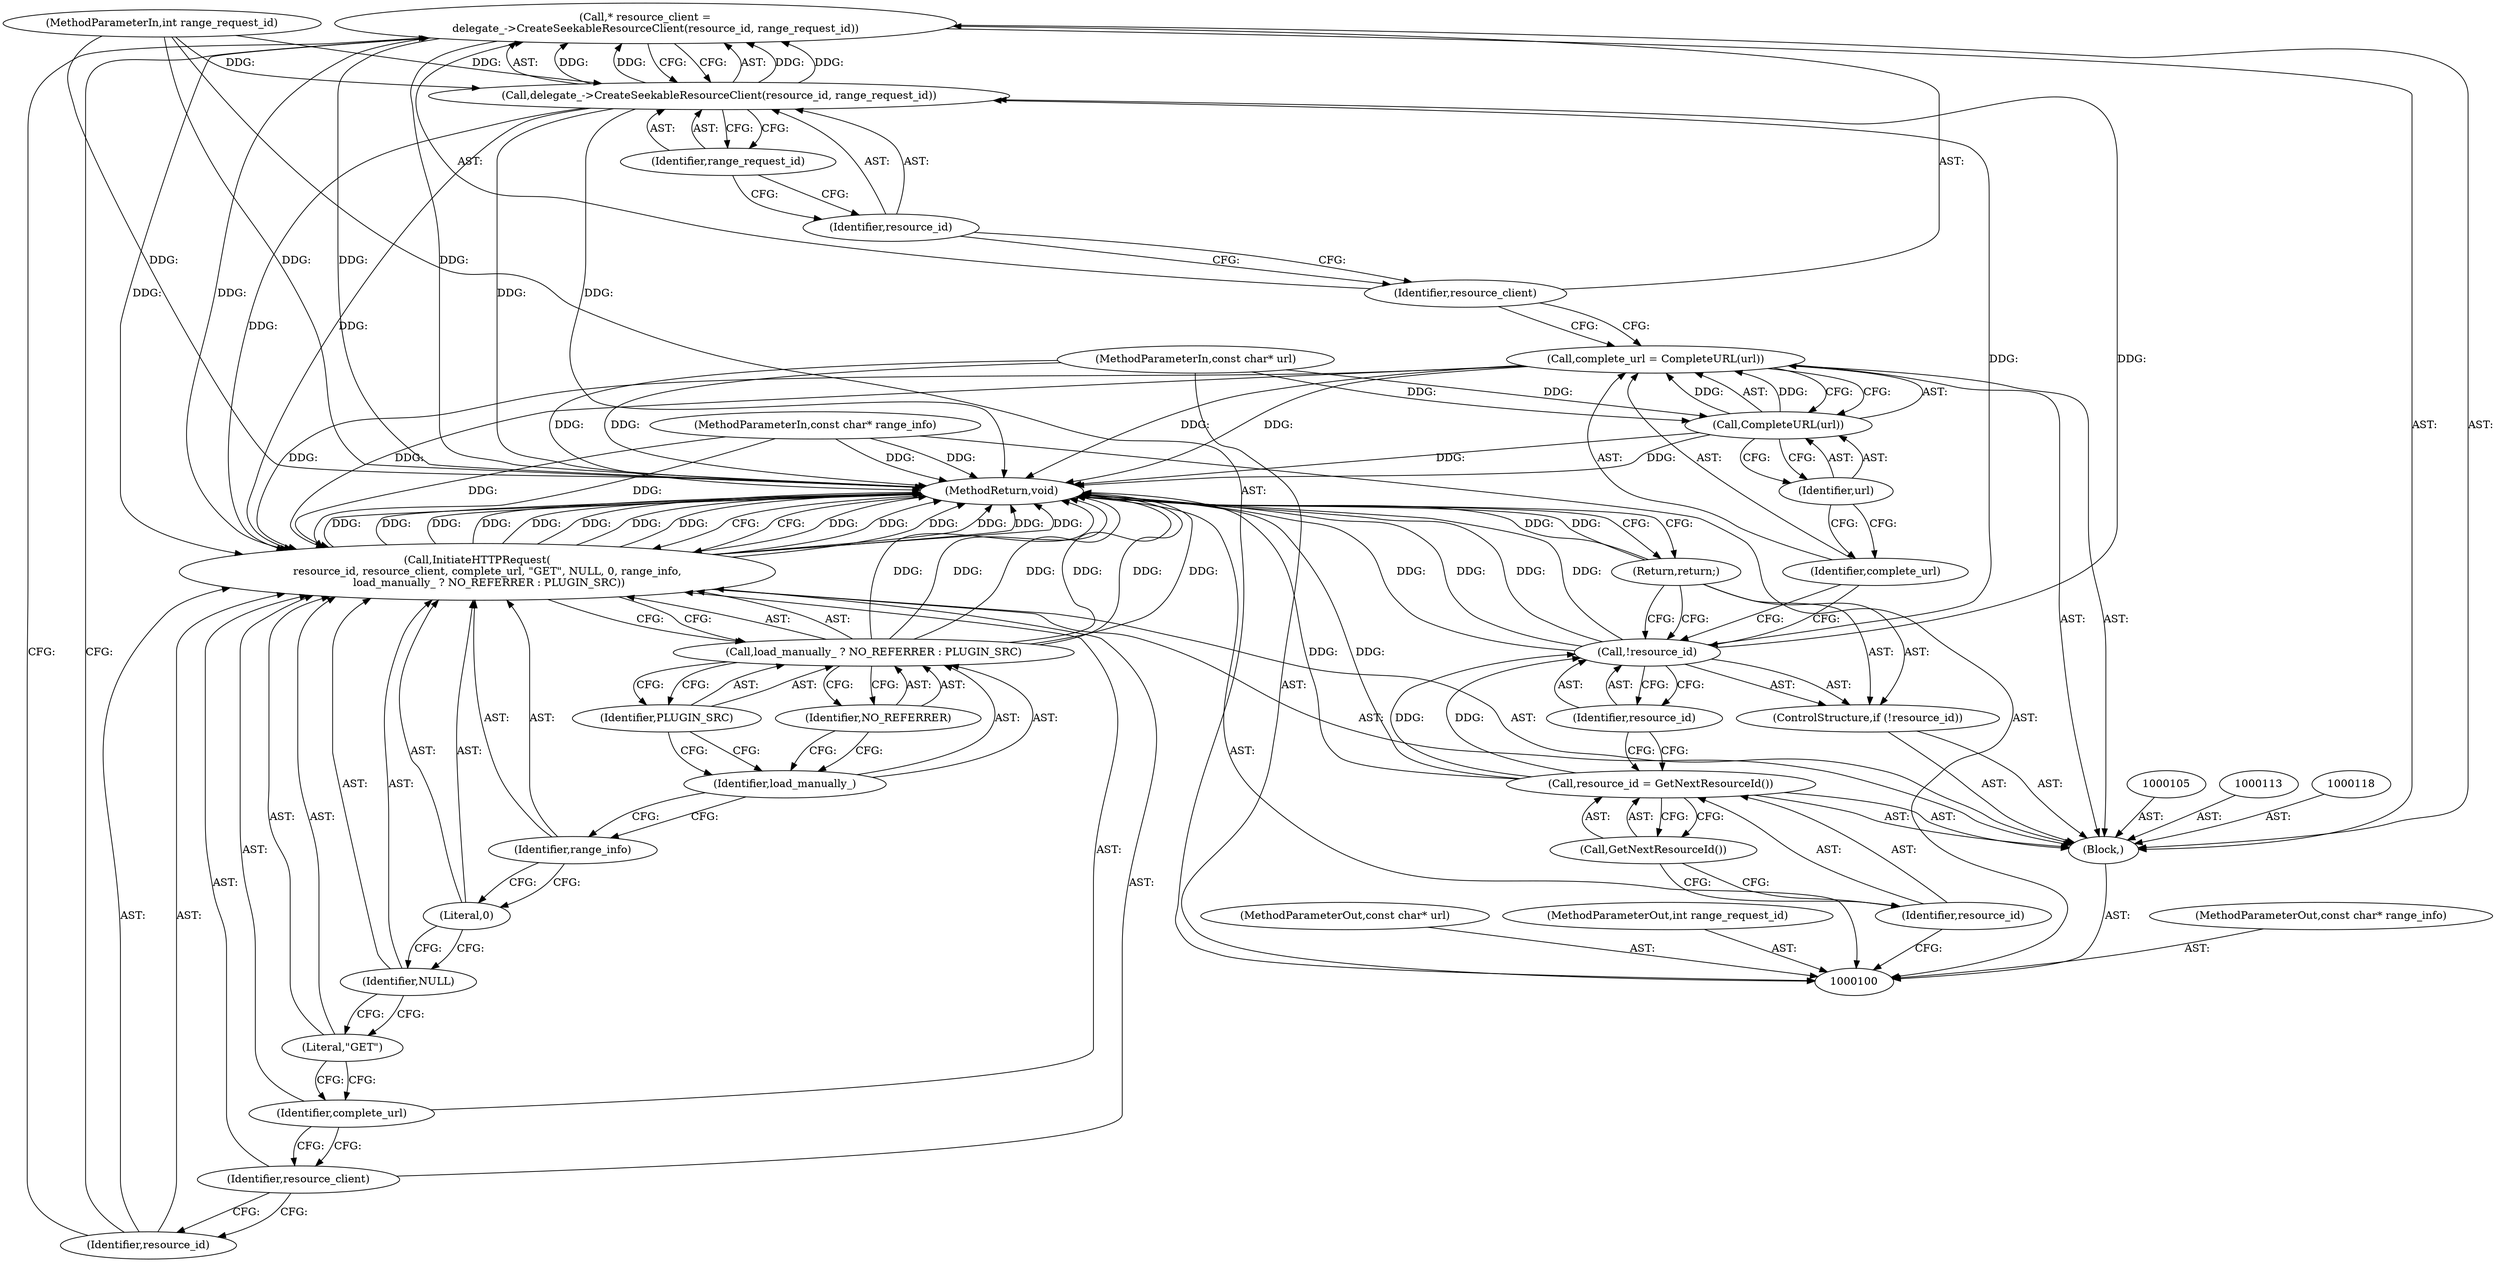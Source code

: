 digraph "0_Chrome_ea3d1d84be3d6f97bf50e76511c9e26af6895533_39" {
"1000119" [label="(Call,* resource_client =\n      delegate_->CreateSeekableResourceClient(resource_id, range_request_id))"];
"1000120" [label="(Identifier,resource_client)"];
"1000122" [label="(Identifier,resource_id)"];
"1000123" [label="(Identifier,range_request_id)"];
"1000121" [label="(Call,delegate_->CreateSeekableResourceClient(resource_id, range_request_id))"];
"1000124" [label="(Call,InitiateHTTPRequest(\n      resource_id, resource_client, complete_url, \"GET\", NULL, 0, range_info,\n       load_manually_ ? NO_REFERRER : PLUGIN_SRC))"];
"1000126" [label="(Identifier,resource_client)"];
"1000127" [label="(Identifier,complete_url)"];
"1000128" [label="(Literal,\"GET\")"];
"1000129" [label="(Identifier,NULL)"];
"1000125" [label="(Identifier,resource_id)"];
"1000130" [label="(Literal,0)"];
"1000131" [label="(Identifier,range_info)"];
"1000134" [label="(Identifier,NO_REFERRER)"];
"1000135" [label="(Identifier,PLUGIN_SRC)"];
"1000132" [label="(Call,load_manually_ ? NO_REFERRER : PLUGIN_SRC)"];
"1000133" [label="(Identifier,load_manually_)"];
"1000136" [label="(MethodReturn,void)"];
"1000102" [label="(MethodParameterIn,const char* range_info)"];
"1000185" [label="(MethodParameterOut,const char* range_info)"];
"1000101" [label="(MethodParameterIn,const char* url)"];
"1000184" [label="(MethodParameterOut,const char* url)"];
"1000103" [label="(MethodParameterIn,int range_request_id)"];
"1000186" [label="(MethodParameterOut,int range_request_id)"];
"1000104" [label="(Block,)"];
"1000106" [label="(Call,resource_id = GetNextResourceId())"];
"1000107" [label="(Identifier,resource_id)"];
"1000108" [label="(Call,GetNextResourceId())"];
"1000109" [label="(ControlStructure,if (!resource_id))"];
"1000110" [label="(Call,!resource_id)"];
"1000111" [label="(Identifier,resource_id)"];
"1000112" [label="(Return,return;)"];
"1000116" [label="(Call,CompleteURL(url))"];
"1000117" [label="(Identifier,url)"];
"1000114" [label="(Call,complete_url = CompleteURL(url))"];
"1000115" [label="(Identifier,complete_url)"];
"1000119" -> "1000104"  [label="AST: "];
"1000119" -> "1000121"  [label="CFG: "];
"1000120" -> "1000119"  [label="AST: "];
"1000121" -> "1000119"  [label="AST: "];
"1000125" -> "1000119"  [label="CFG: "];
"1000119" -> "1000136"  [label="DDG: "];
"1000121" -> "1000119"  [label="DDG: "];
"1000121" -> "1000119"  [label="DDG: "];
"1000119" -> "1000124"  [label="DDG: "];
"1000120" -> "1000119"  [label="AST: "];
"1000120" -> "1000114"  [label="CFG: "];
"1000122" -> "1000120"  [label="CFG: "];
"1000122" -> "1000121"  [label="AST: "];
"1000122" -> "1000120"  [label="CFG: "];
"1000123" -> "1000122"  [label="CFG: "];
"1000123" -> "1000121"  [label="AST: "];
"1000123" -> "1000122"  [label="CFG: "];
"1000121" -> "1000123"  [label="CFG: "];
"1000121" -> "1000119"  [label="AST: "];
"1000121" -> "1000123"  [label="CFG: "];
"1000122" -> "1000121"  [label="AST: "];
"1000123" -> "1000121"  [label="AST: "];
"1000119" -> "1000121"  [label="CFG: "];
"1000121" -> "1000136"  [label="DDG: "];
"1000121" -> "1000119"  [label="DDG: "];
"1000121" -> "1000119"  [label="DDG: "];
"1000110" -> "1000121"  [label="DDG: "];
"1000103" -> "1000121"  [label="DDG: "];
"1000121" -> "1000124"  [label="DDG: "];
"1000124" -> "1000104"  [label="AST: "];
"1000124" -> "1000132"  [label="CFG: "];
"1000125" -> "1000124"  [label="AST: "];
"1000126" -> "1000124"  [label="AST: "];
"1000127" -> "1000124"  [label="AST: "];
"1000128" -> "1000124"  [label="AST: "];
"1000129" -> "1000124"  [label="AST: "];
"1000130" -> "1000124"  [label="AST: "];
"1000131" -> "1000124"  [label="AST: "];
"1000132" -> "1000124"  [label="AST: "];
"1000136" -> "1000124"  [label="CFG: "];
"1000124" -> "1000136"  [label="DDG: "];
"1000124" -> "1000136"  [label="DDG: "];
"1000124" -> "1000136"  [label="DDG: "];
"1000124" -> "1000136"  [label="DDG: "];
"1000124" -> "1000136"  [label="DDG: "];
"1000124" -> "1000136"  [label="DDG: "];
"1000124" -> "1000136"  [label="DDG: "];
"1000121" -> "1000124"  [label="DDG: "];
"1000119" -> "1000124"  [label="DDG: "];
"1000114" -> "1000124"  [label="DDG: "];
"1000102" -> "1000124"  [label="DDG: "];
"1000126" -> "1000124"  [label="AST: "];
"1000126" -> "1000125"  [label="CFG: "];
"1000127" -> "1000126"  [label="CFG: "];
"1000127" -> "1000124"  [label="AST: "];
"1000127" -> "1000126"  [label="CFG: "];
"1000128" -> "1000127"  [label="CFG: "];
"1000128" -> "1000124"  [label="AST: "];
"1000128" -> "1000127"  [label="CFG: "];
"1000129" -> "1000128"  [label="CFG: "];
"1000129" -> "1000124"  [label="AST: "];
"1000129" -> "1000128"  [label="CFG: "];
"1000130" -> "1000129"  [label="CFG: "];
"1000125" -> "1000124"  [label="AST: "];
"1000125" -> "1000119"  [label="CFG: "];
"1000126" -> "1000125"  [label="CFG: "];
"1000130" -> "1000124"  [label="AST: "];
"1000130" -> "1000129"  [label="CFG: "];
"1000131" -> "1000130"  [label="CFG: "];
"1000131" -> "1000124"  [label="AST: "];
"1000131" -> "1000130"  [label="CFG: "];
"1000133" -> "1000131"  [label="CFG: "];
"1000134" -> "1000132"  [label="AST: "];
"1000134" -> "1000133"  [label="CFG: "];
"1000132" -> "1000134"  [label="CFG: "];
"1000135" -> "1000132"  [label="AST: "];
"1000135" -> "1000133"  [label="CFG: "];
"1000132" -> "1000135"  [label="CFG: "];
"1000132" -> "1000124"  [label="AST: "];
"1000132" -> "1000134"  [label="CFG: "];
"1000132" -> "1000135"  [label="CFG: "];
"1000133" -> "1000132"  [label="AST: "];
"1000134" -> "1000132"  [label="AST: "];
"1000135" -> "1000132"  [label="AST: "];
"1000124" -> "1000132"  [label="CFG: "];
"1000132" -> "1000136"  [label="DDG: "];
"1000132" -> "1000136"  [label="DDG: "];
"1000132" -> "1000136"  [label="DDG: "];
"1000133" -> "1000132"  [label="AST: "];
"1000133" -> "1000131"  [label="CFG: "];
"1000134" -> "1000133"  [label="CFG: "];
"1000135" -> "1000133"  [label="CFG: "];
"1000136" -> "1000100"  [label="AST: "];
"1000136" -> "1000112"  [label="CFG: "];
"1000136" -> "1000124"  [label="CFG: "];
"1000116" -> "1000136"  [label="DDG: "];
"1000124" -> "1000136"  [label="DDG: "];
"1000124" -> "1000136"  [label="DDG: "];
"1000124" -> "1000136"  [label="DDG: "];
"1000124" -> "1000136"  [label="DDG: "];
"1000124" -> "1000136"  [label="DDG: "];
"1000124" -> "1000136"  [label="DDG: "];
"1000124" -> "1000136"  [label="DDG: "];
"1000106" -> "1000136"  [label="DDG: "];
"1000119" -> "1000136"  [label="DDG: "];
"1000121" -> "1000136"  [label="DDG: "];
"1000103" -> "1000136"  [label="DDG: "];
"1000132" -> "1000136"  [label="DDG: "];
"1000132" -> "1000136"  [label="DDG: "];
"1000132" -> "1000136"  [label="DDG: "];
"1000102" -> "1000136"  [label="DDG: "];
"1000101" -> "1000136"  [label="DDG: "];
"1000110" -> "1000136"  [label="DDG: "];
"1000110" -> "1000136"  [label="DDG: "];
"1000114" -> "1000136"  [label="DDG: "];
"1000112" -> "1000136"  [label="DDG: "];
"1000102" -> "1000100"  [label="AST: "];
"1000102" -> "1000136"  [label="DDG: "];
"1000102" -> "1000124"  [label="DDG: "];
"1000185" -> "1000100"  [label="AST: "];
"1000101" -> "1000100"  [label="AST: "];
"1000101" -> "1000136"  [label="DDG: "];
"1000101" -> "1000116"  [label="DDG: "];
"1000184" -> "1000100"  [label="AST: "];
"1000103" -> "1000100"  [label="AST: "];
"1000103" -> "1000136"  [label="DDG: "];
"1000103" -> "1000121"  [label="DDG: "];
"1000186" -> "1000100"  [label="AST: "];
"1000104" -> "1000100"  [label="AST: "];
"1000105" -> "1000104"  [label="AST: "];
"1000106" -> "1000104"  [label="AST: "];
"1000109" -> "1000104"  [label="AST: "];
"1000113" -> "1000104"  [label="AST: "];
"1000114" -> "1000104"  [label="AST: "];
"1000118" -> "1000104"  [label="AST: "];
"1000119" -> "1000104"  [label="AST: "];
"1000124" -> "1000104"  [label="AST: "];
"1000106" -> "1000104"  [label="AST: "];
"1000106" -> "1000108"  [label="CFG: "];
"1000107" -> "1000106"  [label="AST: "];
"1000108" -> "1000106"  [label="AST: "];
"1000111" -> "1000106"  [label="CFG: "];
"1000106" -> "1000136"  [label="DDG: "];
"1000106" -> "1000110"  [label="DDG: "];
"1000107" -> "1000106"  [label="AST: "];
"1000107" -> "1000100"  [label="CFG: "];
"1000108" -> "1000107"  [label="CFG: "];
"1000108" -> "1000106"  [label="AST: "];
"1000108" -> "1000107"  [label="CFG: "];
"1000106" -> "1000108"  [label="CFG: "];
"1000109" -> "1000104"  [label="AST: "];
"1000110" -> "1000109"  [label="AST: "];
"1000112" -> "1000109"  [label="AST: "];
"1000110" -> "1000109"  [label="AST: "];
"1000110" -> "1000111"  [label="CFG: "];
"1000111" -> "1000110"  [label="AST: "];
"1000112" -> "1000110"  [label="CFG: "];
"1000115" -> "1000110"  [label="CFG: "];
"1000110" -> "1000136"  [label="DDG: "];
"1000110" -> "1000136"  [label="DDG: "];
"1000106" -> "1000110"  [label="DDG: "];
"1000110" -> "1000121"  [label="DDG: "];
"1000111" -> "1000110"  [label="AST: "];
"1000111" -> "1000106"  [label="CFG: "];
"1000110" -> "1000111"  [label="CFG: "];
"1000112" -> "1000109"  [label="AST: "];
"1000112" -> "1000110"  [label="CFG: "];
"1000136" -> "1000112"  [label="CFG: "];
"1000112" -> "1000136"  [label="DDG: "];
"1000116" -> "1000114"  [label="AST: "];
"1000116" -> "1000117"  [label="CFG: "];
"1000117" -> "1000116"  [label="AST: "];
"1000114" -> "1000116"  [label="CFG: "];
"1000116" -> "1000136"  [label="DDG: "];
"1000116" -> "1000114"  [label="DDG: "];
"1000101" -> "1000116"  [label="DDG: "];
"1000117" -> "1000116"  [label="AST: "];
"1000117" -> "1000115"  [label="CFG: "];
"1000116" -> "1000117"  [label="CFG: "];
"1000114" -> "1000104"  [label="AST: "];
"1000114" -> "1000116"  [label="CFG: "];
"1000115" -> "1000114"  [label="AST: "];
"1000116" -> "1000114"  [label="AST: "];
"1000120" -> "1000114"  [label="CFG: "];
"1000114" -> "1000136"  [label="DDG: "];
"1000116" -> "1000114"  [label="DDG: "];
"1000114" -> "1000124"  [label="DDG: "];
"1000115" -> "1000114"  [label="AST: "];
"1000115" -> "1000110"  [label="CFG: "];
"1000117" -> "1000115"  [label="CFG: "];
}
